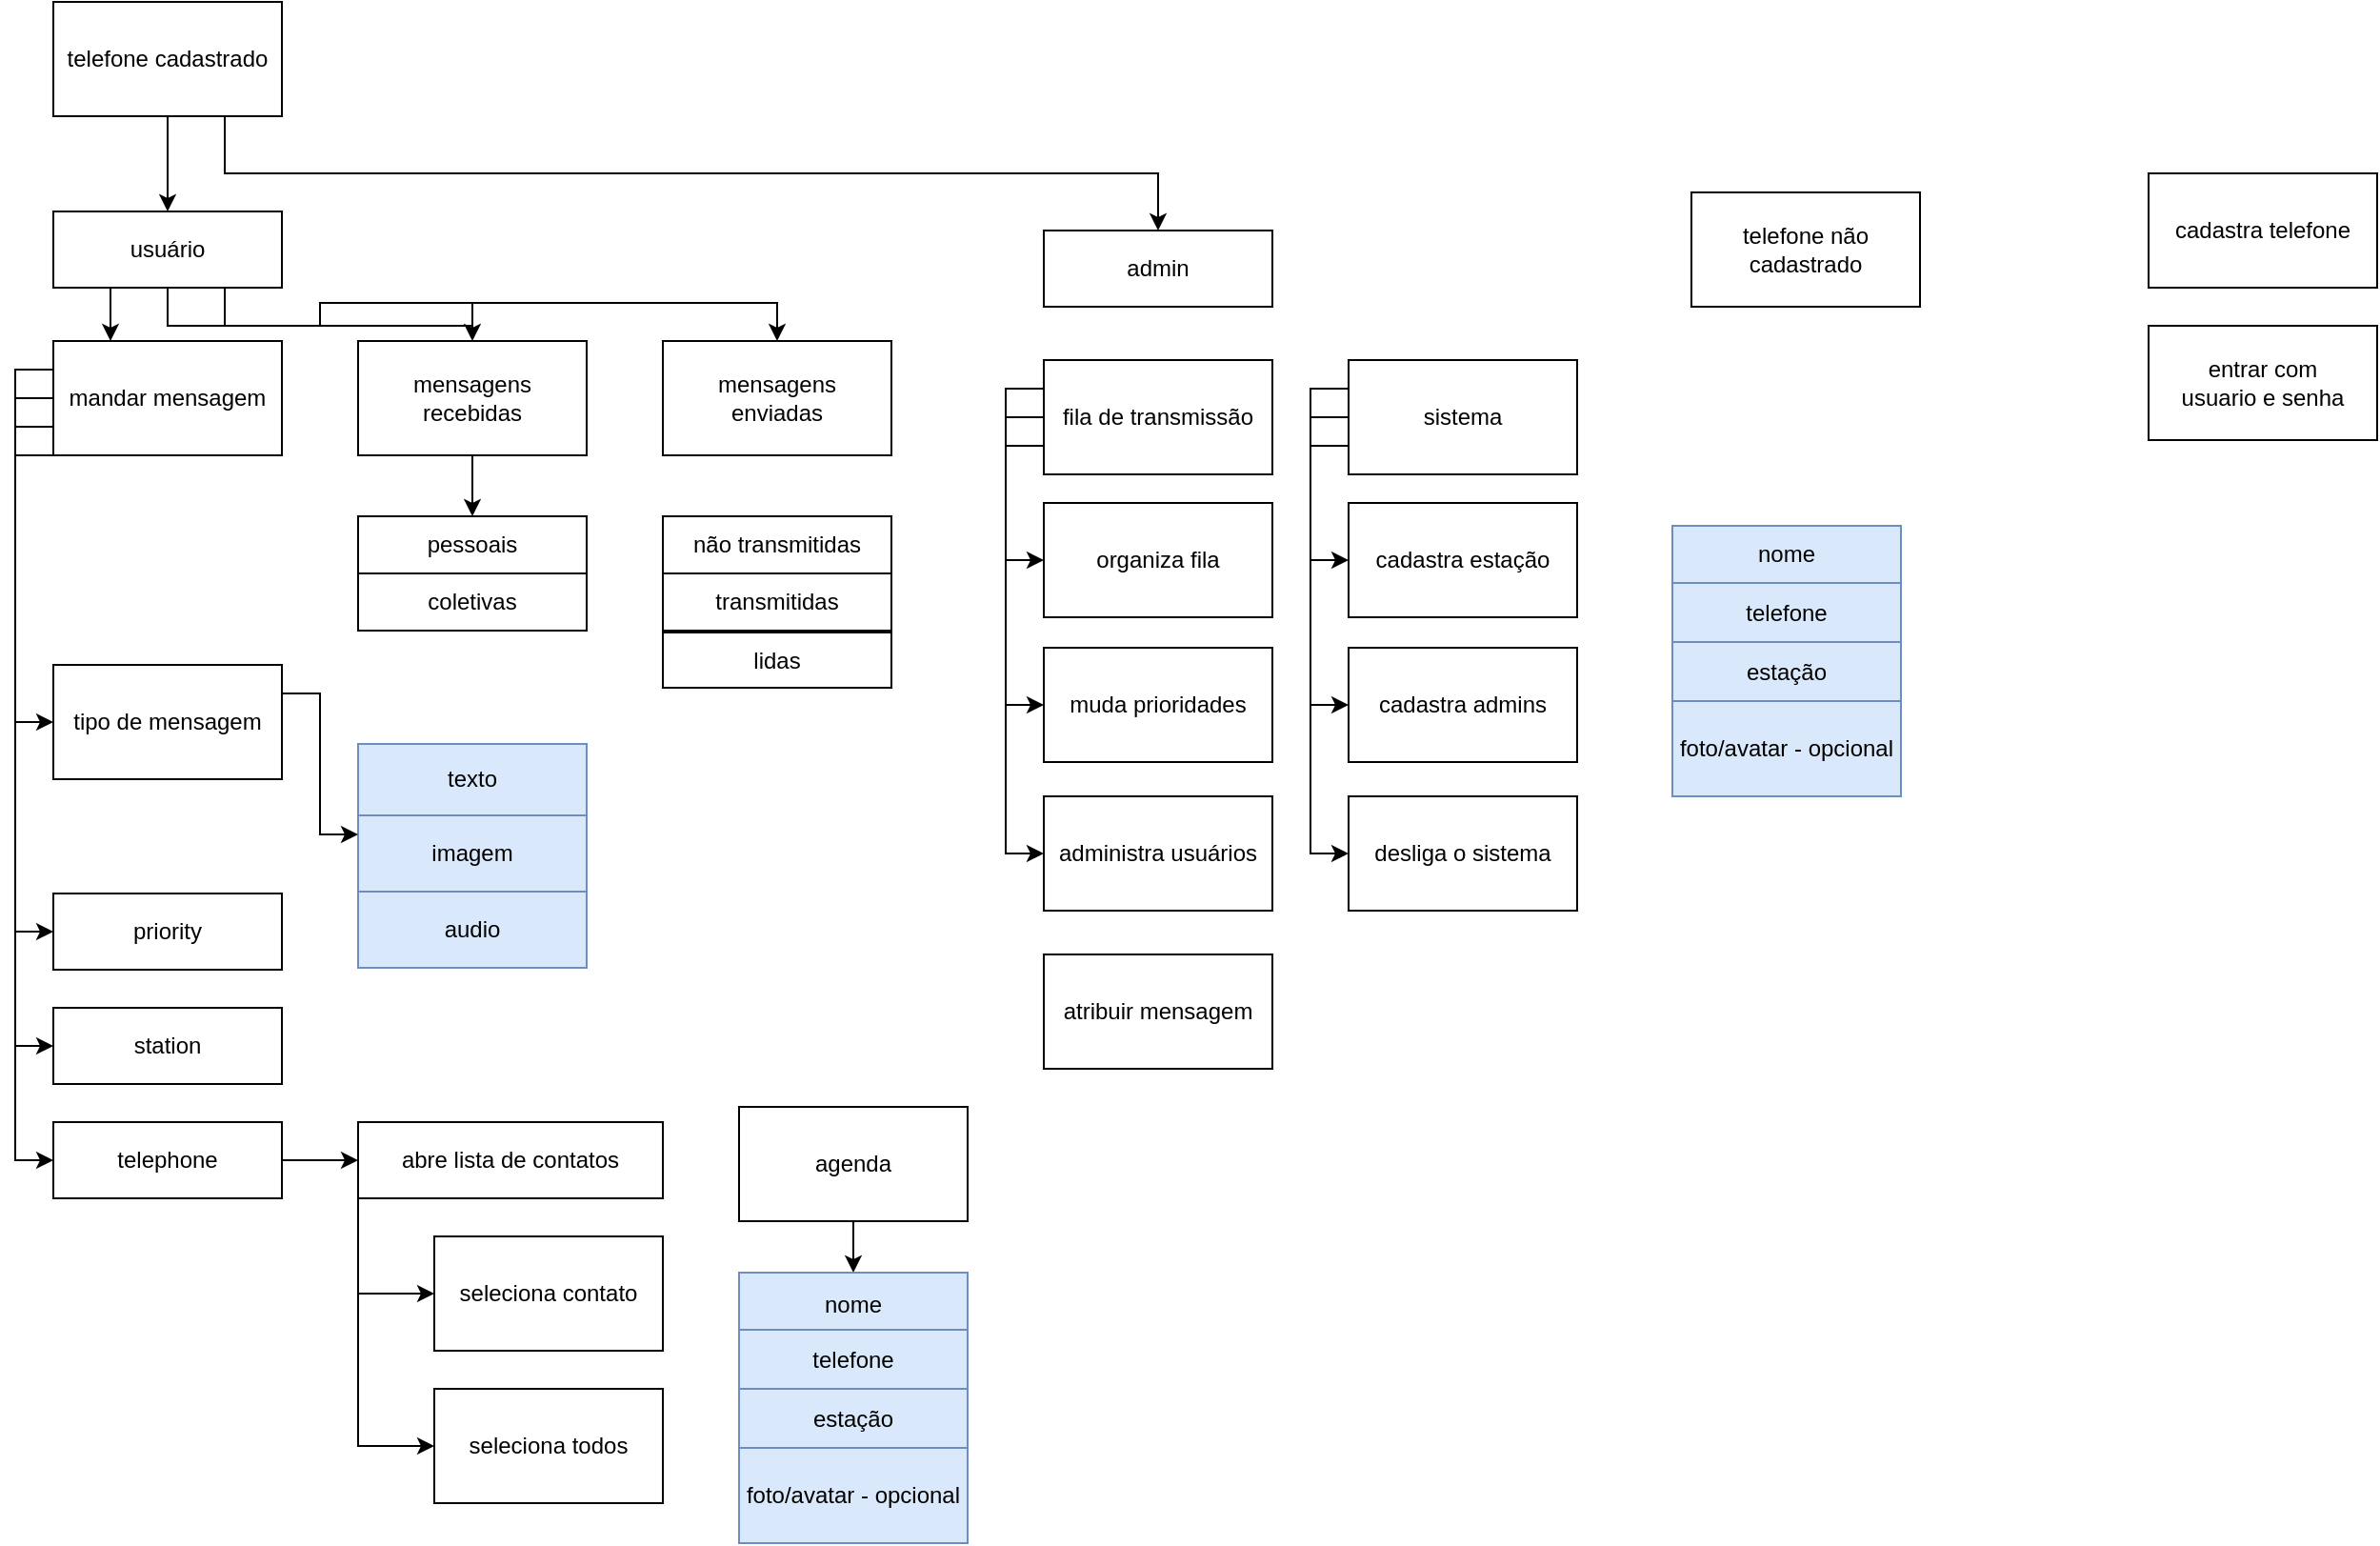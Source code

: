 <mxfile version="13.6.9" type="github" pages="2">
  <diagram id="g7c_GHesMCIOPnkJEdXZ" name="Page-1">
    <mxGraphModel dx="1010" dy="645" grid="1" gridSize="10" guides="1" tooltips="1" connect="1" arrows="1" fold="1" page="1" pageScale="1" pageWidth="827" pageHeight="1169" math="0" shadow="0">
      <root>
        <mxCell id="0" />
        <mxCell id="1" parent="0" />
        <mxCell id="BR5eN3wDMFa7yCFhATpI-165" style="edgeStyle=orthogonalEdgeStyle;rounded=0;orthogonalLoop=1;jettySize=auto;html=1;exitX=0;exitY=0.75;exitDx=0;exitDy=0;entryX=0;entryY=0.5;entryDx=0;entryDy=0;" edge="1" parent="1" source="BR5eN3wDMFa7yCFhATpI-3" target="BR5eN3wDMFa7yCFhATpI-162">
          <mxGeometry relative="1" as="geometry" />
        </mxCell>
        <mxCell id="BR5eN3wDMFa7yCFhATpI-166" style="edgeStyle=orthogonalEdgeStyle;rounded=0;orthogonalLoop=1;jettySize=auto;html=1;exitX=0;exitY=0.5;exitDx=0;exitDy=0;entryX=0;entryY=0.5;entryDx=0;entryDy=0;" edge="1" parent="1" source="BR5eN3wDMFa7yCFhATpI-3" target="BR5eN3wDMFa7yCFhATpI-142">
          <mxGeometry relative="1" as="geometry" />
        </mxCell>
        <mxCell id="BR5eN3wDMFa7yCFhATpI-167" style="edgeStyle=orthogonalEdgeStyle;rounded=0;orthogonalLoop=1;jettySize=auto;html=1;exitX=0;exitY=0.25;exitDx=0;exitDy=0;entryX=0;entryY=0.5;entryDx=0;entryDy=0;" edge="1" parent="1" source="BR5eN3wDMFa7yCFhATpI-3" target="BR5eN3wDMFa7yCFhATpI-8">
          <mxGeometry relative="1" as="geometry" />
        </mxCell>
        <mxCell id="BR5eN3wDMFa7yCFhATpI-168" style="edgeStyle=orthogonalEdgeStyle;rounded=0;orthogonalLoop=1;jettySize=auto;html=1;exitX=0;exitY=1;exitDx=0;exitDy=0;entryX=0;entryY=0.5;entryDx=0;entryDy=0;" edge="1" parent="1" source="BR5eN3wDMFa7yCFhATpI-3" target="BR5eN3wDMFa7yCFhATpI-148">
          <mxGeometry relative="1" as="geometry">
            <Array as="points">
              <mxPoint x="20" y="258" />
              <mxPoint x="20" y="628" />
            </Array>
          </mxGeometry>
        </mxCell>
        <mxCell id="BR5eN3wDMFa7yCFhATpI-3" value="mandar mensagem" style="rounded=0;whiteSpace=wrap;html=1;" vertex="1" parent="1">
          <mxGeometry x="40" y="198" width="120" height="60" as="geometry" />
        </mxCell>
        <mxCell id="BR5eN3wDMFa7yCFhATpI-5" value="texto" style="rounded=0;whiteSpace=wrap;html=1;fillColor=#dae8fc;strokeColor=#6c8ebf;" vertex="1" parent="1">
          <mxGeometry x="200" y="409.5" width="120" height="37.5" as="geometry" />
        </mxCell>
        <mxCell id="BR5eN3wDMFa7yCFhATpI-6" value="imagem" style="rounded=0;whiteSpace=wrap;html=1;fillColor=#dae8fc;strokeColor=#6c8ebf;" vertex="1" parent="1">
          <mxGeometry x="200" y="447" width="120" height="40" as="geometry" />
        </mxCell>
        <mxCell id="BR5eN3wDMFa7yCFhATpI-7" value="audio" style="rounded=0;whiteSpace=wrap;html=1;fillColor=#dae8fc;strokeColor=#6c8ebf;" vertex="1" parent="1">
          <mxGeometry x="200" y="487" width="120" height="40" as="geometry" />
        </mxCell>
        <mxCell id="BR5eN3wDMFa7yCFhATpI-8" value="station" style="rounded=0;whiteSpace=wrap;html=1;" vertex="1" parent="1">
          <mxGeometry x="40" y="548" width="120" height="40" as="geometry" />
        </mxCell>
        <mxCell id="BR5eN3wDMFa7yCFhATpI-142" value="priority" style="rounded=0;whiteSpace=wrap;html=1;" vertex="1" parent="1">
          <mxGeometry x="40" y="488" width="120" height="40" as="geometry" />
        </mxCell>
        <mxCell id="6cBSwd_j-WNA6CGlCiIj-2" style="edgeStyle=orthogonalEdgeStyle;rounded=0;orthogonalLoop=1;jettySize=auto;html=1;exitX=0;exitY=0.25;exitDx=0;exitDy=0;entryX=0;entryY=0.5;entryDx=0;entryDy=0;" edge="1" parent="1" source="BR5eN3wDMFa7yCFhATpI-143" target="BR5eN3wDMFa7yCFhATpI-171">
          <mxGeometry relative="1" as="geometry" />
        </mxCell>
        <mxCell id="6cBSwd_j-WNA6CGlCiIj-3" style="edgeStyle=orthogonalEdgeStyle;rounded=0;orthogonalLoop=1;jettySize=auto;html=1;exitX=0;exitY=0.5;exitDx=0;exitDy=0;entryX=0;entryY=0.5;entryDx=0;entryDy=0;" edge="1" parent="1" source="BR5eN3wDMFa7yCFhATpI-143" target="BR5eN3wDMFa7yCFhATpI-188">
          <mxGeometry relative="1" as="geometry" />
        </mxCell>
        <mxCell id="6cBSwd_j-WNA6CGlCiIj-4" style="edgeStyle=orthogonalEdgeStyle;rounded=0;orthogonalLoop=1;jettySize=auto;html=1;exitX=0;exitY=0.75;exitDx=0;exitDy=0;entryX=0;entryY=0.5;entryDx=0;entryDy=0;" edge="1" parent="1" source="BR5eN3wDMFa7yCFhATpI-143" target="BR5eN3wDMFa7yCFhATpI-189">
          <mxGeometry relative="1" as="geometry" />
        </mxCell>
        <mxCell id="BR5eN3wDMFa7yCFhATpI-143" value="fila de transmissão" style="rounded=0;whiteSpace=wrap;html=1;" vertex="1" parent="1">
          <mxGeometry x="560" y="208" width="120" height="60" as="geometry" />
        </mxCell>
        <mxCell id="BR5eN3wDMFa7yCFhATpI-144" value="telefone não cadastrado" style="rounded=0;whiteSpace=wrap;html=1;" vertex="1" parent="1">
          <mxGeometry x="900" y="120" width="120" height="60" as="geometry" />
        </mxCell>
        <mxCell id="6cBSwd_j-WNA6CGlCiIj-5" style="edgeStyle=orthogonalEdgeStyle;rounded=0;orthogonalLoop=1;jettySize=auto;html=1;exitX=0;exitY=0.25;exitDx=0;exitDy=0;entryX=0;entryY=0.5;entryDx=0;entryDy=0;" edge="1" parent="1" source="BR5eN3wDMFa7yCFhATpI-145" target="BR5eN3wDMFa7yCFhATpI-179">
          <mxGeometry relative="1" as="geometry" />
        </mxCell>
        <mxCell id="6cBSwd_j-WNA6CGlCiIj-6" style="edgeStyle=orthogonalEdgeStyle;rounded=0;orthogonalLoop=1;jettySize=auto;html=1;exitX=0;exitY=0.5;exitDx=0;exitDy=0;entryX=0;entryY=0.5;entryDx=0;entryDy=0;" edge="1" parent="1" source="BR5eN3wDMFa7yCFhATpI-145" target="BR5eN3wDMFa7yCFhATpI-181">
          <mxGeometry relative="1" as="geometry" />
        </mxCell>
        <mxCell id="6cBSwd_j-WNA6CGlCiIj-7" style="edgeStyle=orthogonalEdgeStyle;rounded=0;orthogonalLoop=1;jettySize=auto;html=1;exitX=0;exitY=0.75;exitDx=0;exitDy=0;entryX=0;entryY=0.5;entryDx=0;entryDy=0;" edge="1" parent="1" source="BR5eN3wDMFa7yCFhATpI-145" target="BR5eN3wDMFa7yCFhATpI-190">
          <mxGeometry relative="1" as="geometry" />
        </mxCell>
        <mxCell id="BR5eN3wDMFa7yCFhATpI-145" value="sistema" style="whiteSpace=wrap;html=1;" vertex="1" parent="1">
          <mxGeometry x="720" y="208" width="120" height="60" as="geometry" />
        </mxCell>
        <mxCell id="BR5eN3wDMFa7yCFhATpI-147" style="edgeStyle=orthogonalEdgeStyle;rounded=0;orthogonalLoop=1;jettySize=auto;html=1;exitX=0.5;exitY=1;exitDx=0;exitDy=0;" edge="1" parent="1" source="BR5eN3wDMFa7yCFhATpI-7" target="BR5eN3wDMFa7yCFhATpI-7">
          <mxGeometry relative="1" as="geometry" />
        </mxCell>
        <mxCell id="BR5eN3wDMFa7yCFhATpI-148" value="telephone" style="rounded=0;whiteSpace=wrap;html=1;" vertex="1" parent="1">
          <mxGeometry x="40" y="608" width="120" height="40" as="geometry" />
        </mxCell>
        <mxCell id="6cBSwd_j-WNA6CGlCiIj-24" style="edgeStyle=orthogonalEdgeStyle;rounded=0;orthogonalLoop=1;jettySize=auto;html=1;exitX=0.5;exitY=1;exitDx=0;exitDy=0;entryX=0.5;entryY=0;entryDx=0;entryDy=0;" edge="1" parent="1" source="BR5eN3wDMFa7yCFhATpI-149" target="6cBSwd_j-WNA6CGlCiIj-21">
          <mxGeometry relative="1" as="geometry" />
        </mxCell>
        <mxCell id="BR5eN3wDMFa7yCFhATpI-149" value="mensagens &lt;br&gt;recebidas" style="rounded=0;whiteSpace=wrap;html=1;" vertex="1" parent="1">
          <mxGeometry x="200" y="198" width="120" height="60" as="geometry" />
        </mxCell>
        <mxCell id="BR5eN3wDMFa7yCFhATpI-159" style="edgeStyle=orthogonalEdgeStyle;rounded=0;orthogonalLoop=1;jettySize=auto;html=1;exitX=0;exitY=1;exitDx=0;exitDy=0;entryX=0;entryY=0.5;entryDx=0;entryDy=0;" edge="1" parent="1" source="BR5eN3wDMFa7yCFhATpI-154" target="BR5eN3wDMFa7yCFhATpI-155">
          <mxGeometry relative="1" as="geometry">
            <Array as="points">
              <mxPoint x="200" y="698" />
            </Array>
          </mxGeometry>
        </mxCell>
        <mxCell id="BR5eN3wDMFa7yCFhATpI-160" style="edgeStyle=orthogonalEdgeStyle;rounded=0;orthogonalLoop=1;jettySize=auto;html=1;exitX=0;exitY=1;exitDx=0;exitDy=0;entryX=0;entryY=0.5;entryDx=0;entryDy=0;" edge="1" parent="1" source="BR5eN3wDMFa7yCFhATpI-154" target="BR5eN3wDMFa7yCFhATpI-156">
          <mxGeometry relative="1" as="geometry" />
        </mxCell>
        <mxCell id="BR5eN3wDMFa7yCFhATpI-154" value="abre lista de contatos" style="rounded=0;whiteSpace=wrap;html=1;" vertex="1" parent="1">
          <mxGeometry x="200" y="608" width="160" height="40" as="geometry" />
        </mxCell>
        <mxCell id="BR5eN3wDMFa7yCFhATpI-155" value="seleciona contato" style="rounded=0;whiteSpace=wrap;html=1;" vertex="1" parent="1">
          <mxGeometry x="240" y="668" width="120" height="60" as="geometry" />
        </mxCell>
        <mxCell id="BR5eN3wDMFa7yCFhATpI-156" value="seleciona todos" style="rounded=0;whiteSpace=wrap;html=1;" vertex="1" parent="1">
          <mxGeometry x="240" y="748" width="120" height="60" as="geometry" />
        </mxCell>
        <mxCell id="BR5eN3wDMFa7yCFhATpI-157" value="" style="endArrow=classic;html=1;exitX=1;exitY=0.5;exitDx=0;exitDy=0;" edge="1" parent="1" source="BR5eN3wDMFa7yCFhATpI-148">
          <mxGeometry width="50" height="50" relative="1" as="geometry">
            <mxPoint x="300" y="668" as="sourcePoint" />
            <mxPoint x="200" y="628" as="targetPoint" />
          </mxGeometry>
        </mxCell>
        <mxCell id="BR5eN3wDMFa7yCFhATpI-164" style="edgeStyle=orthogonalEdgeStyle;rounded=0;orthogonalLoop=1;jettySize=auto;html=1;exitX=1;exitY=0.25;exitDx=0;exitDy=0;entryX=0;entryY=0.25;entryDx=0;entryDy=0;" edge="1" parent="1" source="BR5eN3wDMFa7yCFhATpI-162" target="BR5eN3wDMFa7yCFhATpI-6">
          <mxGeometry relative="1" as="geometry" />
        </mxCell>
        <mxCell id="BR5eN3wDMFa7yCFhATpI-162" value="tipo de mensagem" style="rounded=0;whiteSpace=wrap;html=1;" vertex="1" parent="1">
          <mxGeometry x="40" y="368" width="120" height="60" as="geometry" />
        </mxCell>
        <mxCell id="BR5eN3wDMFa7yCFhATpI-171" value="organiza fila" style="rounded=0;whiteSpace=wrap;html=1;" vertex="1" parent="1">
          <mxGeometry x="560" y="283" width="120" height="60" as="geometry" />
        </mxCell>
        <mxCell id="6cBSwd_j-WNA6CGlCiIj-8" style="edgeStyle=orthogonalEdgeStyle;rounded=0;orthogonalLoop=1;jettySize=auto;html=1;exitX=0.5;exitY=1;exitDx=0;exitDy=0;entryX=0.5;entryY=0;entryDx=0;entryDy=0;" edge="1" parent="1" source="BR5eN3wDMFa7yCFhATpI-172" target="BR5eN3wDMFa7yCFhATpI-173">
          <mxGeometry relative="1" as="geometry" />
        </mxCell>
        <mxCell id="BR5eN3wDMFa7yCFhATpI-172" value="agenda" style="rounded=0;whiteSpace=wrap;html=1;" vertex="1" parent="1">
          <mxGeometry x="400" y="600" width="120" height="60" as="geometry" />
        </mxCell>
        <mxCell id="BR5eN3wDMFa7yCFhATpI-173" value="nome" style="rounded=0;whiteSpace=wrap;html=1;fillColor=#dae8fc;strokeColor=#6c8ebf;" vertex="1" parent="1">
          <mxGeometry x="400" y="687" width="120" height="33" as="geometry" />
        </mxCell>
        <mxCell id="BR5eN3wDMFa7yCFhATpI-174" value="telefone" style="rounded=0;whiteSpace=wrap;html=1;fillColor=#dae8fc;strokeColor=#6c8ebf;" vertex="1" parent="1">
          <mxGeometry x="400" y="717" width="120" height="31" as="geometry" />
        </mxCell>
        <mxCell id="BR5eN3wDMFa7yCFhATpI-176" style="edgeStyle=orthogonalEdgeStyle;rounded=0;orthogonalLoop=1;jettySize=auto;html=1;exitX=0.5;exitY=1;exitDx=0;exitDy=0;fillColor=#dae8fc;strokeColor=#6c8ebf;" edge="1" parent="1" source="BR5eN3wDMFa7yCFhATpI-174" target="BR5eN3wDMFa7yCFhATpI-174">
          <mxGeometry relative="1" as="geometry" />
        </mxCell>
        <mxCell id="BR5eN3wDMFa7yCFhATpI-177" value="estação" style="rounded=0;whiteSpace=wrap;html=1;fillColor=#dae8fc;strokeColor=#6c8ebf;" vertex="1" parent="1">
          <mxGeometry x="400" y="748" width="120" height="31" as="geometry" />
        </mxCell>
        <mxCell id="BR5eN3wDMFa7yCFhATpI-178" value="foto/avatar - opcional" style="rounded=0;whiteSpace=wrap;html=1;fillColor=#dae8fc;strokeColor=#6c8ebf;" vertex="1" parent="1">
          <mxGeometry x="400" y="779" width="120" height="50" as="geometry" />
        </mxCell>
        <mxCell id="BR5eN3wDMFa7yCFhATpI-179" value="cadastra estação" style="rounded=0;whiteSpace=wrap;html=1;" vertex="1" parent="1">
          <mxGeometry x="720" y="283" width="120" height="60" as="geometry" />
        </mxCell>
        <mxCell id="BR5eN3wDMFa7yCFhATpI-191" style="edgeStyle=orthogonalEdgeStyle;rounded=0;orthogonalLoop=1;jettySize=auto;html=1;exitX=0.5;exitY=1;exitDx=0;exitDy=0;entryX=0.5;entryY=0;entryDx=0;entryDy=0;" edge="1" parent="1" source="BR5eN3wDMFa7yCFhATpI-180" target="BR5eN3wDMFa7yCFhATpI-182">
          <mxGeometry relative="1" as="geometry" />
        </mxCell>
        <mxCell id="BR5eN3wDMFa7yCFhATpI-192" style="edgeStyle=orthogonalEdgeStyle;rounded=0;orthogonalLoop=1;jettySize=auto;html=1;exitX=0.75;exitY=1;exitDx=0;exitDy=0;" edge="1" parent="1" source="BR5eN3wDMFa7yCFhATpI-180" target="BR5eN3wDMFa7yCFhATpI-187">
          <mxGeometry relative="1" as="geometry" />
        </mxCell>
        <mxCell id="BR5eN3wDMFa7yCFhATpI-180" value="telefone cadastrado" style="rounded=0;whiteSpace=wrap;html=1;" vertex="1" parent="1">
          <mxGeometry x="40" y="20" width="120" height="60" as="geometry" />
        </mxCell>
        <mxCell id="BR5eN3wDMFa7yCFhATpI-181" value="cadastra admins" style="rounded=0;whiteSpace=wrap;html=1;" vertex="1" parent="1">
          <mxGeometry x="720" y="359" width="120" height="60" as="geometry" />
        </mxCell>
        <mxCell id="BR5eN3wDMFa7yCFhATpI-194" style="edgeStyle=orthogonalEdgeStyle;rounded=0;orthogonalLoop=1;jettySize=auto;html=1;exitX=0.25;exitY=1;exitDx=0;exitDy=0;entryX=0.25;entryY=0;entryDx=0;entryDy=0;" edge="1" parent="1" source="BR5eN3wDMFa7yCFhATpI-182" target="BR5eN3wDMFa7yCFhATpI-3">
          <mxGeometry relative="1" as="geometry" />
        </mxCell>
        <mxCell id="6cBSwd_j-WNA6CGlCiIj-29" style="edgeStyle=orthogonalEdgeStyle;rounded=0;orthogonalLoop=1;jettySize=auto;html=1;exitX=0.5;exitY=1;exitDx=0;exitDy=0;entryX=0.5;entryY=0;entryDx=0;entryDy=0;" edge="1" parent="1" source="BR5eN3wDMFa7yCFhATpI-182" target="BR5eN3wDMFa7yCFhATpI-149">
          <mxGeometry relative="1" as="geometry" />
        </mxCell>
        <mxCell id="6cBSwd_j-WNA6CGlCiIj-30" style="edgeStyle=orthogonalEdgeStyle;rounded=0;orthogonalLoop=1;jettySize=auto;html=1;exitX=0.75;exitY=1;exitDx=0;exitDy=0;" edge="1" parent="1" source="BR5eN3wDMFa7yCFhATpI-182" target="6cBSwd_j-WNA6CGlCiIj-25">
          <mxGeometry relative="1" as="geometry" />
        </mxCell>
        <mxCell id="BR5eN3wDMFa7yCFhATpI-182" value="usuário" style="rounded=0;whiteSpace=wrap;html=1;" vertex="1" parent="1">
          <mxGeometry x="40" y="130" width="120" height="40" as="geometry" />
        </mxCell>
        <mxCell id="BR5eN3wDMFa7yCFhATpI-183" value="cadastra telefone" style="rounded=0;whiteSpace=wrap;html=1;" vertex="1" parent="1">
          <mxGeometry x="1140" y="110" width="120" height="60" as="geometry" />
        </mxCell>
        <mxCell id="BR5eN3wDMFa7yCFhATpI-185" value="entrar com &lt;br&gt;usuario e senha" style="rounded=0;whiteSpace=wrap;html=1;" vertex="1" parent="1">
          <mxGeometry x="1140" y="190" width="120" height="60" as="geometry" />
        </mxCell>
        <mxCell id="BR5eN3wDMFa7yCFhATpI-187" value="admin" style="rounded=0;whiteSpace=wrap;html=1;" vertex="1" parent="1">
          <mxGeometry x="560" y="140" width="120" height="40" as="geometry" />
        </mxCell>
        <mxCell id="BR5eN3wDMFa7yCFhATpI-188" value="muda prioridades" style="rounded=0;whiteSpace=wrap;html=1;" vertex="1" parent="1">
          <mxGeometry x="560" y="359" width="120" height="60" as="geometry" />
        </mxCell>
        <mxCell id="BR5eN3wDMFa7yCFhATpI-189" value="administra usuários" style="rounded=0;whiteSpace=wrap;html=1;" vertex="1" parent="1">
          <mxGeometry x="560" y="437" width="120" height="60" as="geometry" />
        </mxCell>
        <mxCell id="BR5eN3wDMFa7yCFhATpI-190" value="desliga o sistema" style="rounded=0;whiteSpace=wrap;html=1;" vertex="1" parent="1">
          <mxGeometry x="720" y="437" width="120" height="60" as="geometry" />
        </mxCell>
        <mxCell id="6cBSwd_j-WNA6CGlCiIj-14" value="nome" style="rounded=0;whiteSpace=wrap;html=1;fillColor=#dae8fc;strokeColor=#6c8ebf;" vertex="1" parent="1">
          <mxGeometry x="890" y="295" width="120" height="30" as="geometry" />
        </mxCell>
        <mxCell id="6cBSwd_j-WNA6CGlCiIj-15" value="telefone" style="rounded=0;whiteSpace=wrap;html=1;fillColor=#dae8fc;strokeColor=#6c8ebf;" vertex="1" parent="1">
          <mxGeometry x="890" y="325" width="120" height="31" as="geometry" />
        </mxCell>
        <mxCell id="6cBSwd_j-WNA6CGlCiIj-16" style="edgeStyle=orthogonalEdgeStyle;rounded=0;orthogonalLoop=1;jettySize=auto;html=1;exitX=0.5;exitY=1;exitDx=0;exitDy=0;fillColor=#dae8fc;strokeColor=#6c8ebf;" edge="1" parent="1" source="6cBSwd_j-WNA6CGlCiIj-15" target="6cBSwd_j-WNA6CGlCiIj-15">
          <mxGeometry relative="1" as="geometry" />
        </mxCell>
        <mxCell id="6cBSwd_j-WNA6CGlCiIj-17" value="estação" style="rounded=0;whiteSpace=wrap;html=1;fillColor=#dae8fc;strokeColor=#6c8ebf;" vertex="1" parent="1">
          <mxGeometry x="890" y="356" width="120" height="31" as="geometry" />
        </mxCell>
        <mxCell id="6cBSwd_j-WNA6CGlCiIj-18" value="foto/avatar - opcional" style="rounded=0;whiteSpace=wrap;html=1;fillColor=#dae8fc;strokeColor=#6c8ebf;" vertex="1" parent="1">
          <mxGeometry x="890" y="387" width="120" height="50" as="geometry" />
        </mxCell>
        <mxCell id="6cBSwd_j-WNA6CGlCiIj-19" value="atribuir mensagem" style="rounded=0;whiteSpace=wrap;html=1;" vertex="1" parent="1">
          <mxGeometry x="560" y="520" width="120" height="60" as="geometry" />
        </mxCell>
        <mxCell id="6cBSwd_j-WNA6CGlCiIj-21" value="pessoais" style="rounded=0;whiteSpace=wrap;html=1;" vertex="1" parent="1">
          <mxGeometry x="200" y="290" width="120" height="30" as="geometry" />
        </mxCell>
        <mxCell id="6cBSwd_j-WNA6CGlCiIj-23" value="coletivas" style="rounded=0;whiteSpace=wrap;html=1;" vertex="1" parent="1">
          <mxGeometry x="200" y="320" width="120" height="30" as="geometry" />
        </mxCell>
        <mxCell id="6cBSwd_j-WNA6CGlCiIj-25" value="mensagens &lt;br&gt;enviadas" style="rounded=0;whiteSpace=wrap;html=1;" vertex="1" parent="1">
          <mxGeometry x="360" y="198" width="120" height="60" as="geometry" />
        </mxCell>
        <mxCell id="6cBSwd_j-WNA6CGlCiIj-26" value="transmitidas" style="rounded=0;whiteSpace=wrap;html=1;" vertex="1" parent="1">
          <mxGeometry x="360" y="320" width="120" height="30" as="geometry" />
        </mxCell>
        <mxCell id="6cBSwd_j-WNA6CGlCiIj-27" value="lidas" style="rounded=0;whiteSpace=wrap;html=1;" vertex="1" parent="1">
          <mxGeometry x="360" y="351" width="120" height="29" as="geometry" />
        </mxCell>
        <mxCell id="6cBSwd_j-WNA6CGlCiIj-28" value="não transmitidas" style="rounded=0;whiteSpace=wrap;html=1;" vertex="1" parent="1">
          <mxGeometry x="360" y="290" width="120" height="30" as="geometry" />
        </mxCell>
      </root>
    </mxGraphModel>
  </diagram>
  <diagram id="yYyDsez3Zi0EeHAuD_Hj" name="Page-2">
    <mxGraphModel dx="634" dy="439" grid="1" gridSize="10" guides="1" tooltips="1" connect="1" arrows="1" fold="1" page="1" pageScale="1" pageWidth="827" pageHeight="1169" math="0" shadow="0">
      <root>
        <mxCell id="4oK83UJz1MApXACUqrMY-0" />
        <mxCell id="4oK83UJz1MApXACUqrMY-1" parent="4oK83UJz1MApXACUqrMY-0" />
      </root>
    </mxGraphModel>
  </diagram>
</mxfile>
